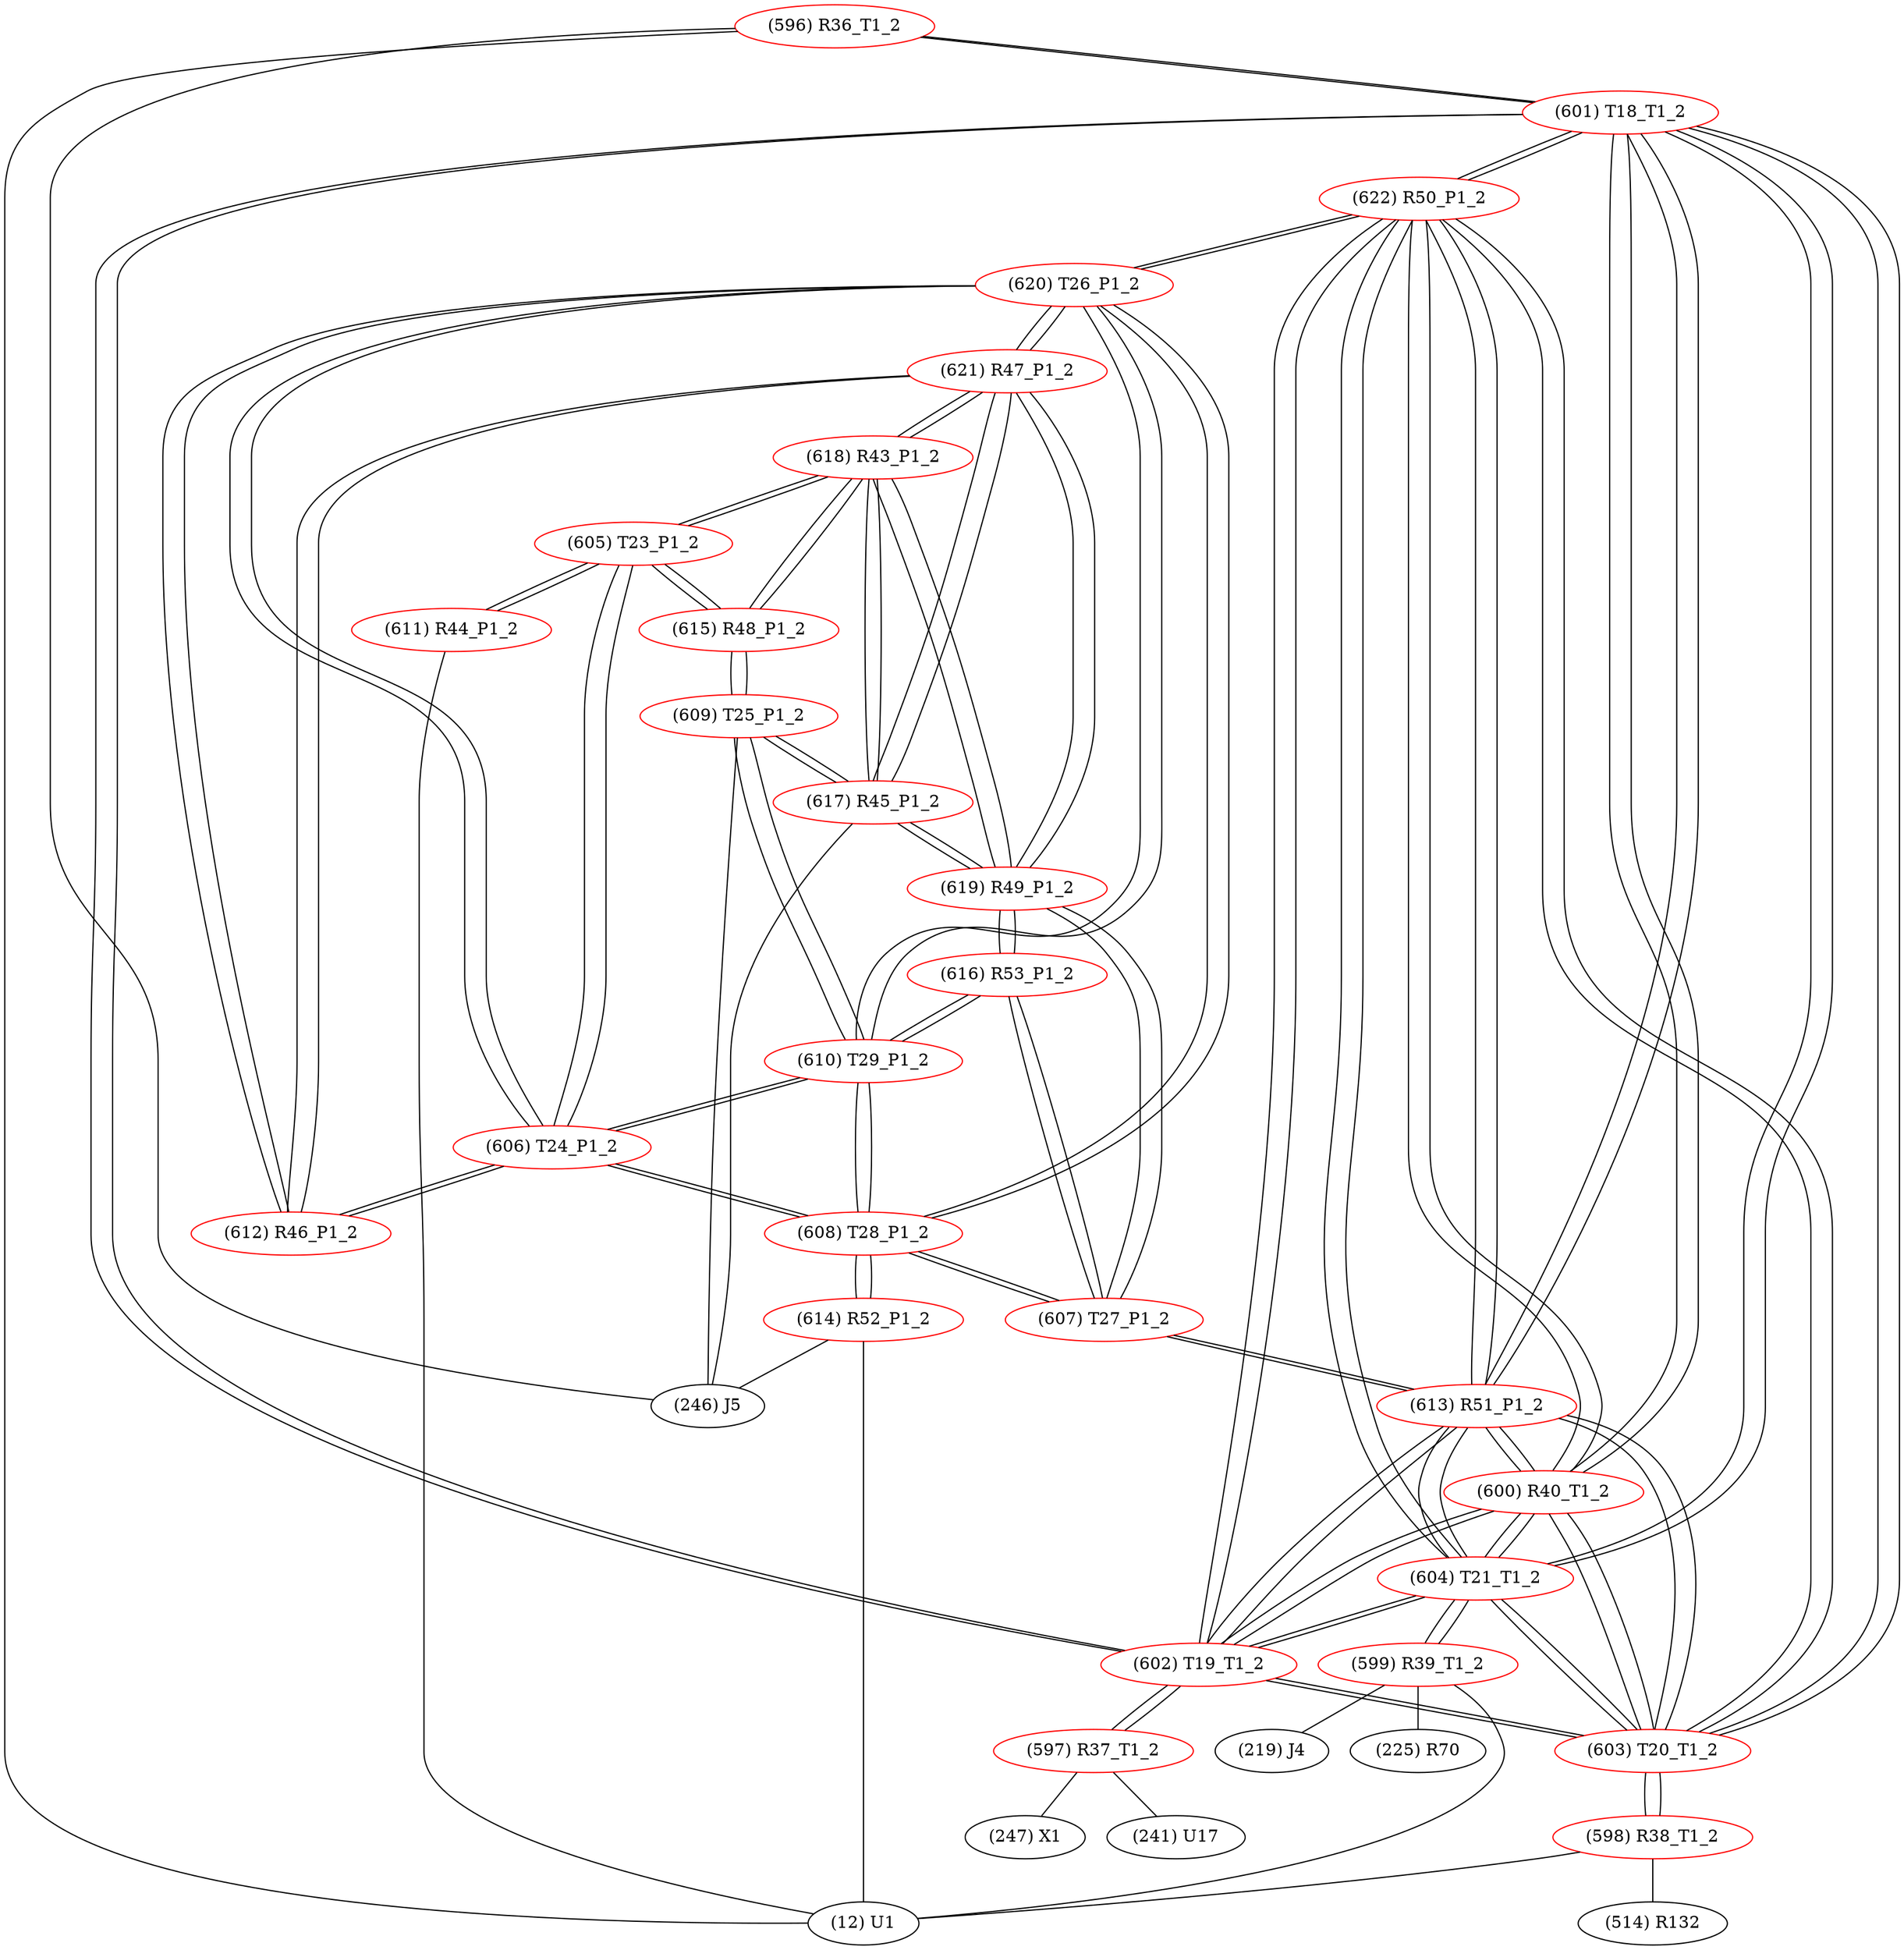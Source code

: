 graph {
	596 [label="(596) R36_T1_2" color=red]
	246 [label="(246) J5"]
	12 [label="(12) U1"]
	601 [label="(601) T18_T1_2"]
	597 [label="(597) R37_T1_2" color=red]
	241 [label="(241) U17"]
	247 [label="(247) X1"]
	602 [label="(602) T19_T1_2"]
	598 [label="(598) R38_T1_2" color=red]
	514 [label="(514) R132"]
	12 [label="(12) U1"]
	603 [label="(603) T20_T1_2"]
	599 [label="(599) R39_T1_2" color=red]
	219 [label="(219) J4"]
	12 [label="(12) U1"]
	225 [label="(225) R70"]
	604 [label="(604) T21_T1_2"]
	600 [label="(600) R40_T1_2" color=red]
	613 [label="(613) R51_P1_2"]
	622 [label="(622) R50_P1_2"]
	601 [label="(601) T18_T1_2"]
	604 [label="(604) T21_T1_2"]
	603 [label="(603) T20_T1_2"]
	602 [label="(602) T19_T1_2"]
	601 [label="(601) T18_T1_2" color=red]
	603 [label="(603) T20_T1_2"]
	602 [label="(602) T19_T1_2"]
	604 [label="(604) T21_T1_2"]
	596 [label="(596) R36_T1_2"]
	613 [label="(613) R51_P1_2"]
	622 [label="(622) R50_P1_2"]
	600 [label="(600) R40_T1_2"]
	602 [label="(602) T19_T1_2" color=red]
	603 [label="(603) T20_T1_2"]
	601 [label="(601) T18_T1_2"]
	604 [label="(604) T21_T1_2"]
	597 [label="(597) R37_T1_2"]
	613 [label="(613) R51_P1_2"]
	622 [label="(622) R50_P1_2"]
	600 [label="(600) R40_T1_2"]
	603 [label="(603) T20_T1_2" color=red]
	602 [label="(602) T19_T1_2"]
	601 [label="(601) T18_T1_2"]
	604 [label="(604) T21_T1_2"]
	598 [label="(598) R38_T1_2"]
	613 [label="(613) R51_P1_2"]
	622 [label="(622) R50_P1_2"]
	600 [label="(600) R40_T1_2"]
	604 [label="(604) T21_T1_2" color=red]
	603 [label="(603) T20_T1_2"]
	602 [label="(602) T19_T1_2"]
	601 [label="(601) T18_T1_2"]
	599 [label="(599) R39_T1_2"]
	613 [label="(613) R51_P1_2"]
	622 [label="(622) R50_P1_2"]
	600 [label="(600) R40_T1_2"]
	605 [label="(605) T23_P1_2" color=red]
	615 [label="(615) R48_P1_2"]
	618 [label="(618) R43_P1_2"]
	606 [label="(606) T24_P1_2"]
	611 [label="(611) R44_P1_2"]
	606 [label="(606) T24_P1_2" color=red]
	620 [label="(620) T26_P1_2"]
	610 [label="(610) T29_P1_2"]
	608 [label="(608) T28_P1_2"]
	612 [label="(612) R46_P1_2"]
	605 [label="(605) T23_P1_2"]
	607 [label="(607) T27_P1_2" color=red]
	613 [label="(613) R51_P1_2"]
	608 [label="(608) T28_P1_2"]
	616 [label="(616) R53_P1_2"]
	619 [label="(619) R49_P1_2"]
	608 [label="(608) T28_P1_2" color=red]
	620 [label="(620) T26_P1_2"]
	606 [label="(606) T24_P1_2"]
	610 [label="(610) T29_P1_2"]
	614 [label="(614) R52_P1_2"]
	607 [label="(607) T27_P1_2"]
	609 [label="(609) T25_P1_2" color=red]
	610 [label="(610) T29_P1_2"]
	615 [label="(615) R48_P1_2"]
	617 [label="(617) R45_P1_2"]
	246 [label="(246) J5"]
	610 [label="(610) T29_P1_2" color=red]
	620 [label="(620) T26_P1_2"]
	606 [label="(606) T24_P1_2"]
	608 [label="(608) T28_P1_2"]
	609 [label="(609) T25_P1_2"]
	616 [label="(616) R53_P1_2"]
	611 [label="(611) R44_P1_2" color=red]
	12 [label="(12) U1"]
	605 [label="(605) T23_P1_2"]
	612 [label="(612) R46_P1_2" color=red]
	620 [label="(620) T26_P1_2"]
	621 [label="(621) R47_P1_2"]
	606 [label="(606) T24_P1_2"]
	613 [label="(613) R51_P1_2" color=red]
	607 [label="(607) T27_P1_2"]
	622 [label="(622) R50_P1_2"]
	601 [label="(601) T18_T1_2"]
	604 [label="(604) T21_T1_2"]
	603 [label="(603) T20_T1_2"]
	602 [label="(602) T19_T1_2"]
	600 [label="(600) R40_T1_2"]
	614 [label="(614) R52_P1_2" color=red]
	12 [label="(12) U1"]
	246 [label="(246) J5"]
	608 [label="(608) T28_P1_2"]
	615 [label="(615) R48_P1_2" color=red]
	609 [label="(609) T25_P1_2"]
	605 [label="(605) T23_P1_2"]
	618 [label="(618) R43_P1_2"]
	616 [label="(616) R53_P1_2" color=red]
	610 [label="(610) T29_P1_2"]
	607 [label="(607) T27_P1_2"]
	619 [label="(619) R49_P1_2"]
	617 [label="(617) R45_P1_2" color=red]
	621 [label="(621) R47_P1_2"]
	618 [label="(618) R43_P1_2"]
	619 [label="(619) R49_P1_2"]
	609 [label="(609) T25_P1_2"]
	246 [label="(246) J5"]
	618 [label="(618) R43_P1_2" color=red]
	615 [label="(615) R48_P1_2"]
	605 [label="(605) T23_P1_2"]
	621 [label="(621) R47_P1_2"]
	617 [label="(617) R45_P1_2"]
	619 [label="(619) R49_P1_2"]
	619 [label="(619) R49_P1_2" color=red]
	621 [label="(621) R47_P1_2"]
	617 [label="(617) R45_P1_2"]
	618 [label="(618) R43_P1_2"]
	607 [label="(607) T27_P1_2"]
	616 [label="(616) R53_P1_2"]
	620 [label="(620) T26_P1_2" color=red]
	622 [label="(622) R50_P1_2"]
	606 [label="(606) T24_P1_2"]
	610 [label="(610) T29_P1_2"]
	608 [label="(608) T28_P1_2"]
	612 [label="(612) R46_P1_2"]
	621 [label="(621) R47_P1_2"]
	621 [label="(621) R47_P1_2" color=red]
	617 [label="(617) R45_P1_2"]
	618 [label="(618) R43_P1_2"]
	619 [label="(619) R49_P1_2"]
	620 [label="(620) T26_P1_2"]
	612 [label="(612) R46_P1_2"]
	622 [label="(622) R50_P1_2" color=red]
	620 [label="(620) T26_P1_2"]
	613 [label="(613) R51_P1_2"]
	601 [label="(601) T18_T1_2"]
	604 [label="(604) T21_T1_2"]
	603 [label="(603) T20_T1_2"]
	602 [label="(602) T19_T1_2"]
	600 [label="(600) R40_T1_2"]
	596 -- 246
	596 -- 12
	596 -- 601
	597 -- 241
	597 -- 247
	597 -- 602
	598 -- 514
	598 -- 12
	598 -- 603
	599 -- 219
	599 -- 12
	599 -- 225
	599 -- 604
	600 -- 613
	600 -- 622
	600 -- 601
	600 -- 604
	600 -- 603
	600 -- 602
	601 -- 603
	601 -- 602
	601 -- 604
	601 -- 596
	601 -- 613
	601 -- 622
	601 -- 600
	602 -- 603
	602 -- 601
	602 -- 604
	602 -- 597
	602 -- 613
	602 -- 622
	602 -- 600
	603 -- 602
	603 -- 601
	603 -- 604
	603 -- 598
	603 -- 613
	603 -- 622
	603 -- 600
	604 -- 603
	604 -- 602
	604 -- 601
	604 -- 599
	604 -- 613
	604 -- 622
	604 -- 600
	605 -- 615
	605 -- 618
	605 -- 606
	605 -- 611
	606 -- 620
	606 -- 610
	606 -- 608
	606 -- 612
	606 -- 605
	607 -- 613
	607 -- 608
	607 -- 616
	607 -- 619
	608 -- 620
	608 -- 606
	608 -- 610
	608 -- 614
	608 -- 607
	609 -- 610
	609 -- 615
	609 -- 617
	609 -- 246
	610 -- 620
	610 -- 606
	610 -- 608
	610 -- 609
	610 -- 616
	611 -- 12
	611 -- 605
	612 -- 620
	612 -- 621
	612 -- 606
	613 -- 607
	613 -- 622
	613 -- 601
	613 -- 604
	613 -- 603
	613 -- 602
	613 -- 600
	614 -- 12
	614 -- 246
	614 -- 608
	615 -- 609
	615 -- 605
	615 -- 618
	616 -- 610
	616 -- 607
	616 -- 619
	617 -- 621
	617 -- 618
	617 -- 619
	617 -- 609
	617 -- 246
	618 -- 615
	618 -- 605
	618 -- 621
	618 -- 617
	618 -- 619
	619 -- 621
	619 -- 617
	619 -- 618
	619 -- 607
	619 -- 616
	620 -- 622
	620 -- 606
	620 -- 610
	620 -- 608
	620 -- 612
	620 -- 621
	621 -- 617
	621 -- 618
	621 -- 619
	621 -- 620
	621 -- 612
	622 -- 620
	622 -- 613
	622 -- 601
	622 -- 604
	622 -- 603
	622 -- 602
	622 -- 600
}